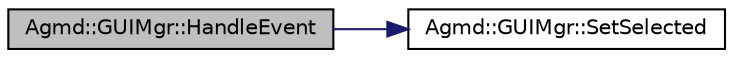 digraph "Agmd::GUIMgr::HandleEvent"
{
  edge [fontname="Helvetica",fontsize="10",labelfontname="Helvetica",labelfontsize="10"];
  node [fontname="Helvetica",fontsize="10",shape=record];
  rankdir="LR";
  Node1 [label="Agmd::GUIMgr::HandleEvent",height=0.2,width=0.4,color="black", fillcolor="grey75", style="filled" fontcolor="black"];
  Node1 -> Node2 [color="midnightblue",fontsize="10",style="solid",fontname="Helvetica"];
  Node2 [label="Agmd::GUIMgr::SetSelected",height=0.2,width=0.4,color="black", fillcolor="white", style="filled",URL="$class_agmd_1_1_g_u_i_mgr.html#ab5bc5a47bf76bf79c199b1690819de7b"];
}
